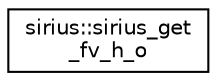 digraph "Graphical Class Hierarchy"
{
 // INTERACTIVE_SVG=YES
  edge [fontname="Helvetica",fontsize="10",labelfontname="Helvetica",labelfontsize="10"];
  node [fontname="Helvetica",fontsize="10",shape=record];
  rankdir="LR";
  Node1 [label="sirius::sirius_get\l_fv_h_o",height=0.2,width=0.4,color="black", fillcolor="white", style="filled",URL="$interfacesirius_1_1sirius__get__fv__h__o.html"];
}
